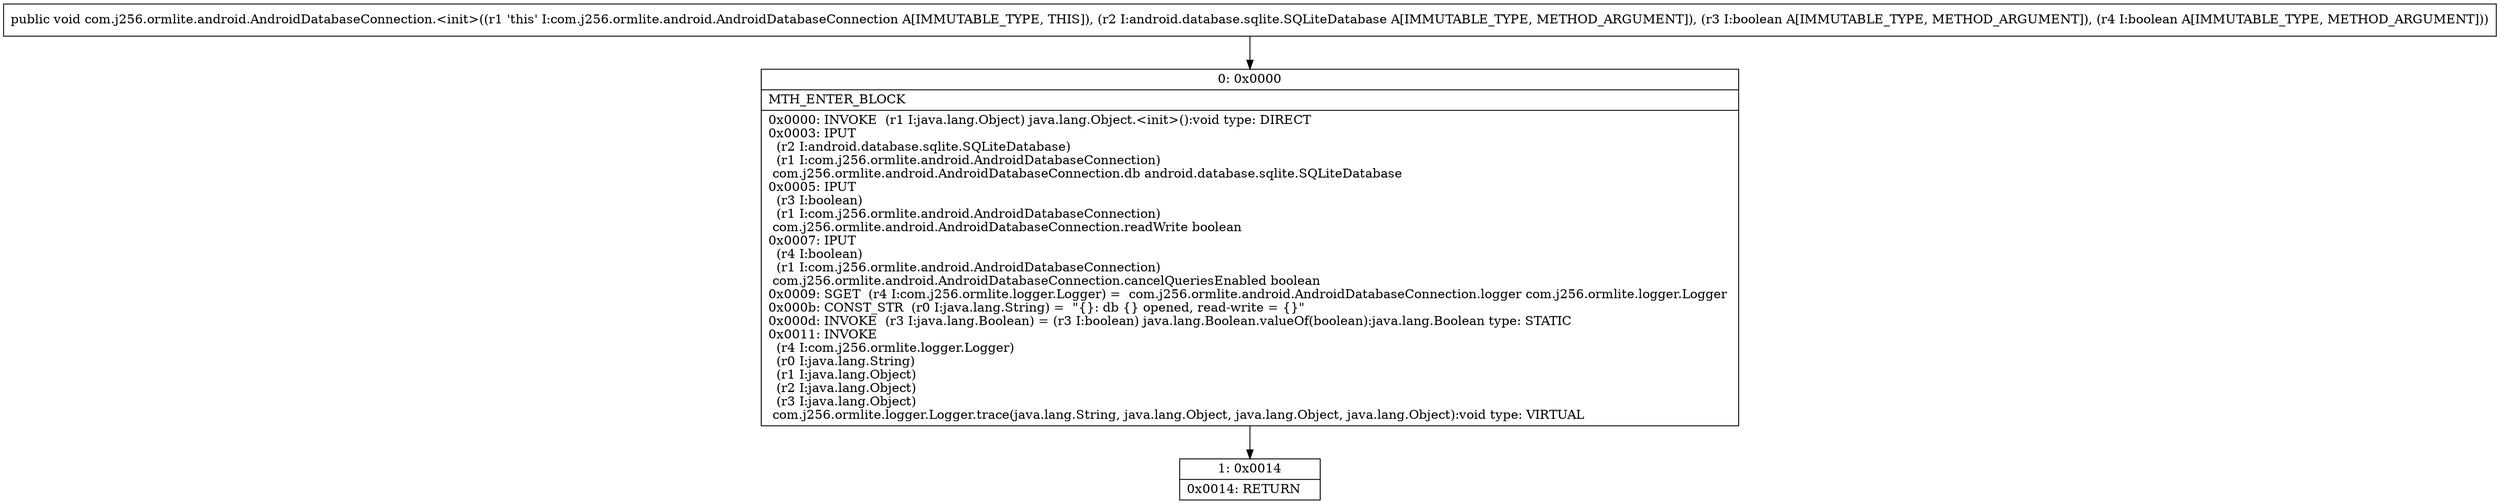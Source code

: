 digraph "CFG forcom.j256.ormlite.android.AndroidDatabaseConnection.\<init\>(Landroid\/database\/sqlite\/SQLiteDatabase;ZZ)V" {
Node_0 [shape=record,label="{0\:\ 0x0000|MTH_ENTER_BLOCK\l|0x0000: INVOKE  (r1 I:java.lang.Object) java.lang.Object.\<init\>():void type: DIRECT \l0x0003: IPUT  \l  (r2 I:android.database.sqlite.SQLiteDatabase)\l  (r1 I:com.j256.ormlite.android.AndroidDatabaseConnection)\l com.j256.ormlite.android.AndroidDatabaseConnection.db android.database.sqlite.SQLiteDatabase \l0x0005: IPUT  \l  (r3 I:boolean)\l  (r1 I:com.j256.ormlite.android.AndroidDatabaseConnection)\l com.j256.ormlite.android.AndroidDatabaseConnection.readWrite boolean \l0x0007: IPUT  \l  (r4 I:boolean)\l  (r1 I:com.j256.ormlite.android.AndroidDatabaseConnection)\l com.j256.ormlite.android.AndroidDatabaseConnection.cancelQueriesEnabled boolean \l0x0009: SGET  (r4 I:com.j256.ormlite.logger.Logger) =  com.j256.ormlite.android.AndroidDatabaseConnection.logger com.j256.ormlite.logger.Logger \l0x000b: CONST_STR  (r0 I:java.lang.String) =  \"\{\}: db \{\} opened, read\-write = \{\}\" \l0x000d: INVOKE  (r3 I:java.lang.Boolean) = (r3 I:boolean) java.lang.Boolean.valueOf(boolean):java.lang.Boolean type: STATIC \l0x0011: INVOKE  \l  (r4 I:com.j256.ormlite.logger.Logger)\l  (r0 I:java.lang.String)\l  (r1 I:java.lang.Object)\l  (r2 I:java.lang.Object)\l  (r3 I:java.lang.Object)\l com.j256.ormlite.logger.Logger.trace(java.lang.String, java.lang.Object, java.lang.Object, java.lang.Object):void type: VIRTUAL \l}"];
Node_1 [shape=record,label="{1\:\ 0x0014|0x0014: RETURN   \l}"];
MethodNode[shape=record,label="{public void com.j256.ormlite.android.AndroidDatabaseConnection.\<init\>((r1 'this' I:com.j256.ormlite.android.AndroidDatabaseConnection A[IMMUTABLE_TYPE, THIS]), (r2 I:android.database.sqlite.SQLiteDatabase A[IMMUTABLE_TYPE, METHOD_ARGUMENT]), (r3 I:boolean A[IMMUTABLE_TYPE, METHOD_ARGUMENT]), (r4 I:boolean A[IMMUTABLE_TYPE, METHOD_ARGUMENT])) }"];
MethodNode -> Node_0;
Node_0 -> Node_1;
}

